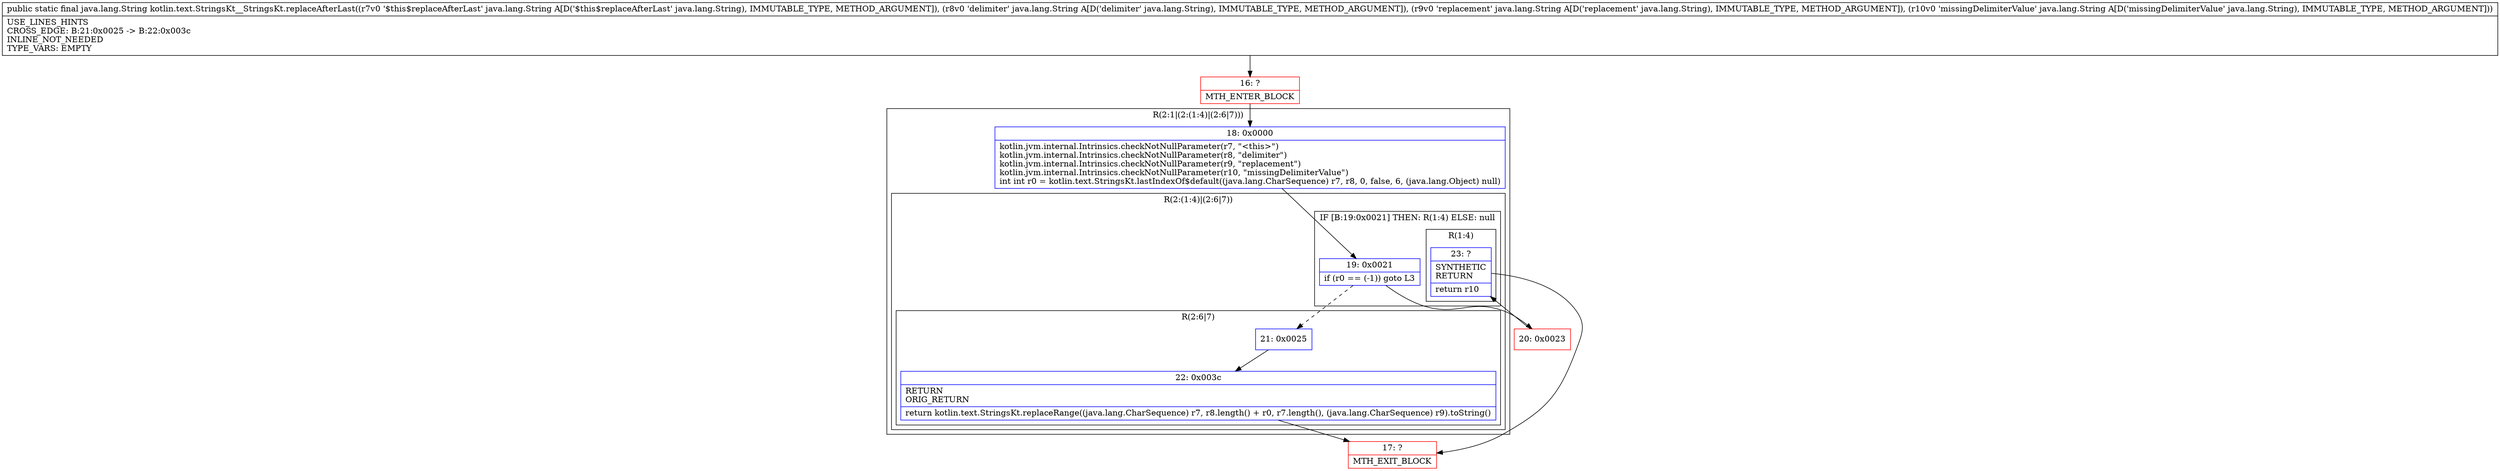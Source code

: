 digraph "CFG forkotlin.text.StringsKt__StringsKt.replaceAfterLast(Ljava\/lang\/String;Ljava\/lang\/String;Ljava\/lang\/String;Ljava\/lang\/String;)Ljava\/lang\/String;" {
subgraph cluster_Region_2009553117 {
label = "R(2:1|(2:(1:4)|(2:6|7)))";
node [shape=record,color=blue];
Node_18 [shape=record,label="{18\:\ 0x0000|kotlin.jvm.internal.Intrinsics.checkNotNullParameter(r7, \"\<this\>\")\lkotlin.jvm.internal.Intrinsics.checkNotNullParameter(r8, \"delimiter\")\lkotlin.jvm.internal.Intrinsics.checkNotNullParameter(r9, \"replacement\")\lkotlin.jvm.internal.Intrinsics.checkNotNullParameter(r10, \"missingDelimiterValue\")\lint int r0 = kotlin.text.StringsKt.lastIndexOf$default((java.lang.CharSequence) r7, r8, 0, false, 6, (java.lang.Object) null)\l}"];
subgraph cluster_Region_1655456841 {
label = "R(2:(1:4)|(2:6|7))";
node [shape=record,color=blue];
subgraph cluster_IfRegion_954582452 {
label = "IF [B:19:0x0021] THEN: R(1:4) ELSE: null";
node [shape=record,color=blue];
Node_19 [shape=record,label="{19\:\ 0x0021|if (r0 == (\-1)) goto L3\l}"];
subgraph cluster_Region_856712624 {
label = "R(1:4)";
node [shape=record,color=blue];
Node_23 [shape=record,label="{23\:\ ?|SYNTHETIC\lRETURN\l|return r10\l}"];
}
}
subgraph cluster_Region_1713548961 {
label = "R(2:6|7)";
node [shape=record,color=blue];
Node_21 [shape=record,label="{21\:\ 0x0025}"];
Node_22 [shape=record,label="{22\:\ 0x003c|RETURN\lORIG_RETURN\l|return kotlin.text.StringsKt.replaceRange((java.lang.CharSequence) r7, r8.length() + r0, r7.length(), (java.lang.CharSequence) r9).toString()\l}"];
}
}
}
Node_16 [shape=record,color=red,label="{16\:\ ?|MTH_ENTER_BLOCK\l}"];
Node_20 [shape=record,color=red,label="{20\:\ 0x0023}"];
Node_17 [shape=record,color=red,label="{17\:\ ?|MTH_EXIT_BLOCK\l}"];
MethodNode[shape=record,label="{public static final java.lang.String kotlin.text.StringsKt__StringsKt.replaceAfterLast((r7v0 '$this$replaceAfterLast' java.lang.String A[D('$this$replaceAfterLast' java.lang.String), IMMUTABLE_TYPE, METHOD_ARGUMENT]), (r8v0 'delimiter' java.lang.String A[D('delimiter' java.lang.String), IMMUTABLE_TYPE, METHOD_ARGUMENT]), (r9v0 'replacement' java.lang.String A[D('replacement' java.lang.String), IMMUTABLE_TYPE, METHOD_ARGUMENT]), (r10v0 'missingDelimiterValue' java.lang.String A[D('missingDelimiterValue' java.lang.String), IMMUTABLE_TYPE, METHOD_ARGUMENT]))  | USE_LINES_HINTS\lCROSS_EDGE: B:21:0x0025 \-\> B:22:0x003c\lINLINE_NOT_NEEDED\lTYPE_VARS: EMPTY\l}"];
MethodNode -> Node_16;Node_18 -> Node_19;
Node_19 -> Node_20;
Node_19 -> Node_21[style=dashed];
Node_23 -> Node_17;
Node_21 -> Node_22;
Node_22 -> Node_17;
Node_16 -> Node_18;
Node_20 -> Node_23;
}

